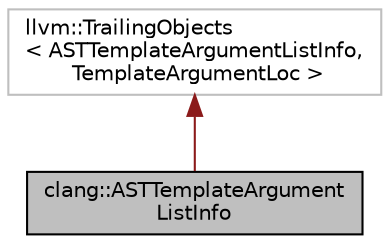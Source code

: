 digraph "clang::ASTTemplateArgumentListInfo"
{
 // LATEX_PDF_SIZE
  bgcolor="transparent";
  edge [fontname="Helvetica",fontsize="10",labelfontname="Helvetica",labelfontsize="10"];
  node [fontname="Helvetica",fontsize="10",shape=record];
  Node1 [label="clang::ASTTemplateArgument\lListInfo",height=0.2,width=0.4,color="black", fillcolor="grey75", style="filled", fontcolor="black",tooltip="Represents an explicit template argument list in C++, e.g., the \"<int>\" in \"sort<int>\"."];
  Node2 -> Node1 [dir="back",color="firebrick4",fontsize="10",style="solid",fontname="Helvetica"];
  Node2 [label="llvm::TrailingObjects\l\< ASTTemplateArgumentListInfo,\l TemplateArgumentLoc \>",height=0.2,width=0.4,color="grey75",tooltip=" "];
}
